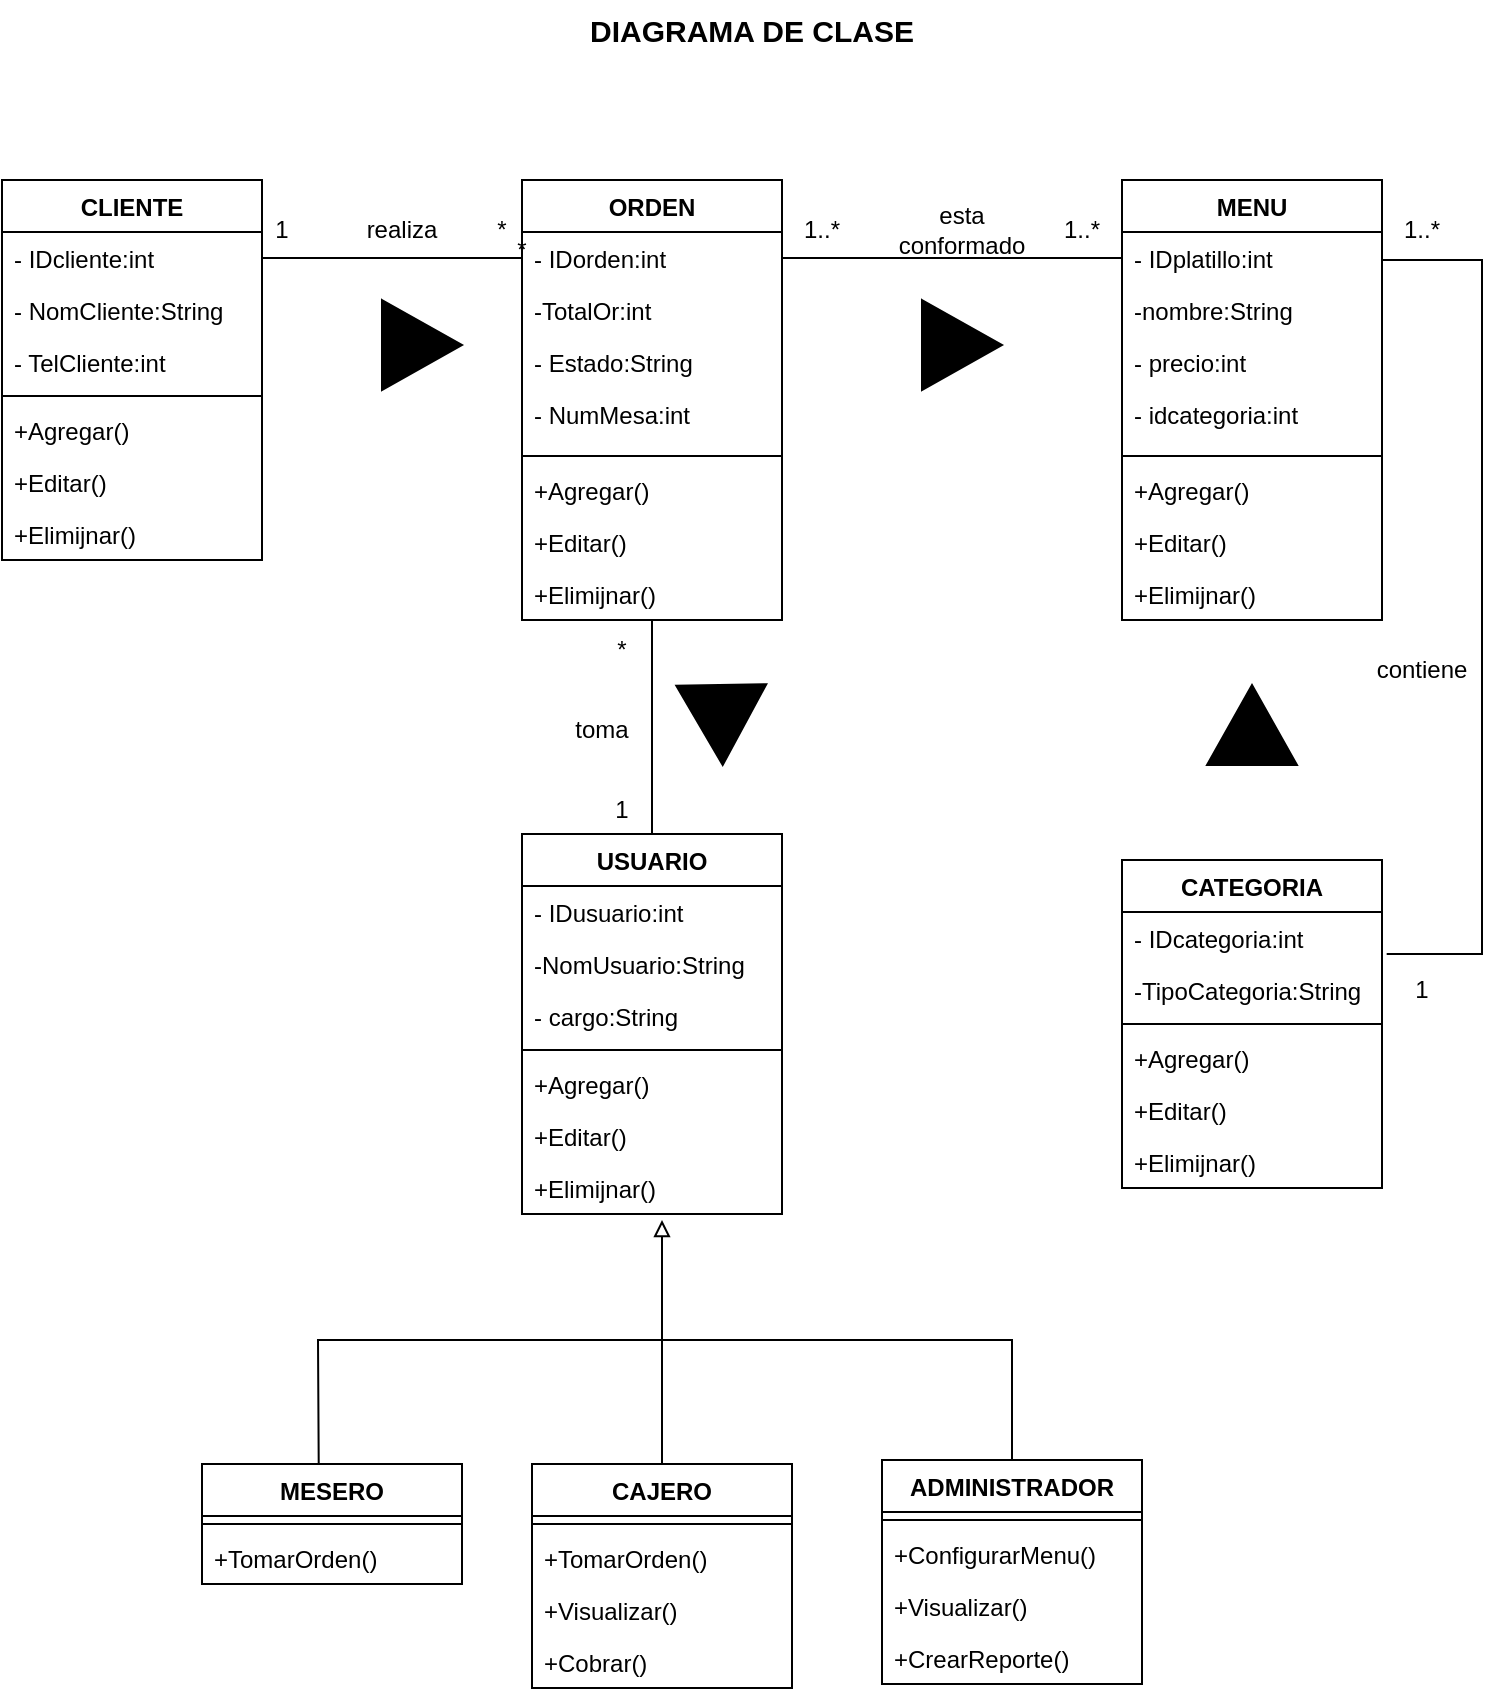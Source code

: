 <mxfile version="15.6.8" type="github">
  <diagram id="qQhlSFlE4UVL-qKhEQT7" name="Page-1">
    <mxGraphModel dx="1698" dy="3" grid="1" gridSize="10" guides="1" tooltips="1" connect="1" arrows="1" fold="1" page="1" pageScale="1" pageWidth="1169" pageHeight="827" math="0" shadow="0">
      <root>
        <mxCell id="0" />
        <mxCell id="1" parent="0" />
        <mxCell id="A5qt4LOctd-uwlwcJDt4-1" value="DIAGRAMA DE CLASE" style="text;html=1;strokeColor=none;fillColor=none;align=center;verticalAlign=middle;whiteSpace=wrap;rounded=0;fontStyle=1;fontSize=15;" vertex="1" parent="1">
          <mxGeometry x="465" y="1100" width="250" height="30" as="geometry" />
        </mxCell>
        <mxCell id="A5qt4LOctd-uwlwcJDt4-2" value="CLIENTE" style="swimlane;fontStyle=1;align=center;verticalAlign=top;childLayout=stackLayout;horizontal=1;startSize=26;horizontalStack=0;resizeParent=1;resizeParentMax=0;resizeLast=0;collapsible=1;marginBottom=0;" vertex="1" parent="1">
          <mxGeometry x="215" y="1190" width="130" height="190" as="geometry" />
        </mxCell>
        <mxCell id="A5qt4LOctd-uwlwcJDt4-3" value="- IDcliente:int" style="text;strokeColor=none;fillColor=none;align=left;verticalAlign=top;spacingLeft=4;spacingRight=4;overflow=hidden;rotatable=0;points=[[0,0.5],[1,0.5]];portConstraint=eastwest;" vertex="1" parent="A5qt4LOctd-uwlwcJDt4-2">
          <mxGeometry y="26" width="130" height="26" as="geometry" />
        </mxCell>
        <mxCell id="A5qt4LOctd-uwlwcJDt4-4" value="- NomCliente:String" style="text;strokeColor=none;fillColor=none;align=left;verticalAlign=top;spacingLeft=4;spacingRight=4;overflow=hidden;rotatable=0;points=[[0,0.5],[1,0.5]];portConstraint=eastwest;" vertex="1" parent="A5qt4LOctd-uwlwcJDt4-2">
          <mxGeometry y="52" width="130" height="26" as="geometry" />
        </mxCell>
        <mxCell id="A5qt4LOctd-uwlwcJDt4-5" value="- TelCliente:int" style="text;strokeColor=none;fillColor=none;align=left;verticalAlign=top;spacingLeft=4;spacingRight=4;overflow=hidden;rotatable=0;points=[[0,0.5],[1,0.5]];portConstraint=eastwest;" vertex="1" parent="A5qt4LOctd-uwlwcJDt4-2">
          <mxGeometry y="78" width="130" height="26" as="geometry" />
        </mxCell>
        <mxCell id="A5qt4LOctd-uwlwcJDt4-6" value="" style="line;strokeWidth=1;fillColor=none;align=left;verticalAlign=middle;spacingTop=-1;spacingLeft=3;spacingRight=3;rotatable=0;labelPosition=right;points=[];portConstraint=eastwest;" vertex="1" parent="A5qt4LOctd-uwlwcJDt4-2">
          <mxGeometry y="104" width="130" height="8" as="geometry" />
        </mxCell>
        <mxCell id="A5qt4LOctd-uwlwcJDt4-7" value="+Agregar()" style="text;strokeColor=none;fillColor=none;align=left;verticalAlign=top;spacingLeft=4;spacingRight=4;overflow=hidden;rotatable=0;points=[[0,0.5],[1,0.5]];portConstraint=eastwest;" vertex="1" parent="A5qt4LOctd-uwlwcJDt4-2">
          <mxGeometry y="112" width="130" height="26" as="geometry" />
        </mxCell>
        <mxCell id="A5qt4LOctd-uwlwcJDt4-8" value="+Editar()" style="text;strokeColor=none;fillColor=none;align=left;verticalAlign=top;spacingLeft=4;spacingRight=4;overflow=hidden;rotatable=0;points=[[0,0.5],[1,0.5]];portConstraint=eastwest;" vertex="1" parent="A5qt4LOctd-uwlwcJDt4-2">
          <mxGeometry y="138" width="130" height="26" as="geometry" />
        </mxCell>
        <mxCell id="A5qt4LOctd-uwlwcJDt4-9" value="+Elimijnar()" style="text;strokeColor=none;fillColor=none;align=left;verticalAlign=top;spacingLeft=4;spacingRight=4;overflow=hidden;rotatable=0;points=[[0,0.5],[1,0.5]];portConstraint=eastwest;" vertex="1" parent="A5qt4LOctd-uwlwcJDt4-2">
          <mxGeometry y="164" width="130" height="26" as="geometry" />
        </mxCell>
        <mxCell id="A5qt4LOctd-uwlwcJDt4-10" style="edgeStyle=orthogonalEdgeStyle;rounded=0;orthogonalLoop=1;jettySize=auto;html=1;entryX=0.5;entryY=0;entryDx=0;entryDy=0;endArrow=none;endFill=0;" edge="1" parent="1" source="A5qt4LOctd-uwlwcJDt4-11">
          <mxGeometry relative="1" as="geometry">
            <mxPoint x="540" y="1520" as="targetPoint" />
          </mxGeometry>
        </mxCell>
        <mxCell id="A5qt4LOctd-uwlwcJDt4-11" value="ORDEN" style="swimlane;fontStyle=1;align=center;verticalAlign=top;childLayout=stackLayout;horizontal=1;startSize=26;horizontalStack=0;resizeParent=1;resizeParentMax=0;resizeLast=0;collapsible=1;marginBottom=0;" vertex="1" parent="1">
          <mxGeometry x="475" y="1190" width="130" height="220" as="geometry" />
        </mxCell>
        <mxCell id="A5qt4LOctd-uwlwcJDt4-12" value="- IDorden:int" style="text;strokeColor=none;fillColor=none;align=left;verticalAlign=top;spacingLeft=4;spacingRight=4;overflow=hidden;rotatable=0;points=[[0,0.5],[1,0.5]];portConstraint=eastwest;" vertex="1" parent="A5qt4LOctd-uwlwcJDt4-11">
          <mxGeometry y="26" width="130" height="26" as="geometry" />
        </mxCell>
        <mxCell id="A5qt4LOctd-uwlwcJDt4-13" value="-TotalOr:int" style="text;strokeColor=none;fillColor=none;align=left;verticalAlign=top;spacingLeft=4;spacingRight=4;overflow=hidden;rotatable=0;points=[[0,0.5],[1,0.5]];portConstraint=eastwest;" vertex="1" parent="A5qt4LOctd-uwlwcJDt4-11">
          <mxGeometry y="52" width="130" height="26" as="geometry" />
        </mxCell>
        <mxCell id="A5qt4LOctd-uwlwcJDt4-14" value="- Estado:String" style="text;strokeColor=none;fillColor=none;align=left;verticalAlign=top;spacingLeft=4;spacingRight=4;overflow=hidden;rotatable=0;points=[[0,0.5],[1,0.5]];portConstraint=eastwest;" vertex="1" parent="A5qt4LOctd-uwlwcJDt4-11">
          <mxGeometry y="78" width="130" height="26" as="geometry" />
        </mxCell>
        <mxCell id="A5qt4LOctd-uwlwcJDt4-15" value="- NumMesa:int" style="text;strokeColor=none;fillColor=none;align=left;verticalAlign=top;spacingLeft=4;spacingRight=4;overflow=hidden;rotatable=0;points=[[0,0.5],[1,0.5]];portConstraint=eastwest;" vertex="1" parent="A5qt4LOctd-uwlwcJDt4-11">
          <mxGeometry y="104" width="130" height="30" as="geometry" />
        </mxCell>
        <mxCell id="A5qt4LOctd-uwlwcJDt4-16" value="" style="line;strokeWidth=1;fillColor=none;align=left;verticalAlign=middle;spacingTop=-1;spacingLeft=3;spacingRight=3;rotatable=0;labelPosition=right;points=[];portConstraint=eastwest;" vertex="1" parent="A5qt4LOctd-uwlwcJDt4-11">
          <mxGeometry y="134" width="130" height="8" as="geometry" />
        </mxCell>
        <mxCell id="A5qt4LOctd-uwlwcJDt4-17" value="+Agregar()" style="text;strokeColor=none;fillColor=none;align=left;verticalAlign=top;spacingLeft=4;spacingRight=4;overflow=hidden;rotatable=0;points=[[0,0.5],[1,0.5]];portConstraint=eastwest;" vertex="1" parent="A5qt4LOctd-uwlwcJDt4-11">
          <mxGeometry y="142" width="130" height="26" as="geometry" />
        </mxCell>
        <mxCell id="A5qt4LOctd-uwlwcJDt4-18" value="+Editar()" style="text;strokeColor=none;fillColor=none;align=left;verticalAlign=top;spacingLeft=4;spacingRight=4;overflow=hidden;rotatable=0;points=[[0,0.5],[1,0.5]];portConstraint=eastwest;" vertex="1" parent="A5qt4LOctd-uwlwcJDt4-11">
          <mxGeometry y="168" width="130" height="26" as="geometry" />
        </mxCell>
        <mxCell id="A5qt4LOctd-uwlwcJDt4-19" value="+Elimijnar()" style="text;strokeColor=none;fillColor=none;align=left;verticalAlign=top;spacingLeft=4;spacingRight=4;overflow=hidden;rotatable=0;points=[[0,0.5],[1,0.5]];portConstraint=eastwest;" vertex="1" parent="A5qt4LOctd-uwlwcJDt4-11">
          <mxGeometry y="194" width="130" height="26" as="geometry" />
        </mxCell>
        <mxCell id="A5qt4LOctd-uwlwcJDt4-20" style="edgeStyle=orthogonalEdgeStyle;rounded=0;orthogonalLoop=1;jettySize=auto;html=1;entryX=1.018;entryY=0.808;entryDx=0;entryDy=0;entryPerimeter=0;endArrow=none;endFill=0;" edge="1" parent="1" source="A5qt4LOctd-uwlwcJDt4-21" target="A5qt4LOctd-uwlwcJDt4-39">
          <mxGeometry relative="1" as="geometry">
            <Array as="points">
              <mxPoint x="955" y="1230" />
              <mxPoint x="955" y="1577" />
            </Array>
          </mxGeometry>
        </mxCell>
        <mxCell id="A5qt4LOctd-uwlwcJDt4-21" value="MENU" style="swimlane;fontStyle=1;align=center;verticalAlign=top;childLayout=stackLayout;horizontal=1;startSize=26;horizontalStack=0;resizeParent=1;resizeParentMax=0;resizeLast=0;collapsible=1;marginBottom=0;" vertex="1" parent="1">
          <mxGeometry x="775" y="1190" width="130" height="220" as="geometry" />
        </mxCell>
        <mxCell id="A5qt4LOctd-uwlwcJDt4-22" value="- IDplatillo:int" style="text;strokeColor=none;fillColor=none;align=left;verticalAlign=top;spacingLeft=4;spacingRight=4;overflow=hidden;rotatable=0;points=[[0,0.5],[1,0.5]];portConstraint=eastwest;" vertex="1" parent="A5qt4LOctd-uwlwcJDt4-21">
          <mxGeometry y="26" width="130" height="26" as="geometry" />
        </mxCell>
        <mxCell id="A5qt4LOctd-uwlwcJDt4-23" value="-nombre:String" style="text;strokeColor=none;fillColor=none;align=left;verticalAlign=top;spacingLeft=4;spacingRight=4;overflow=hidden;rotatable=0;points=[[0,0.5],[1,0.5]];portConstraint=eastwest;" vertex="1" parent="A5qt4LOctd-uwlwcJDt4-21">
          <mxGeometry y="52" width="130" height="26" as="geometry" />
        </mxCell>
        <mxCell id="A5qt4LOctd-uwlwcJDt4-24" value="- precio:int" style="text;strokeColor=none;fillColor=none;align=left;verticalAlign=top;spacingLeft=4;spacingRight=4;overflow=hidden;rotatable=0;points=[[0,0.5],[1,0.5]];portConstraint=eastwest;" vertex="1" parent="A5qt4LOctd-uwlwcJDt4-21">
          <mxGeometry y="78" width="130" height="26" as="geometry" />
        </mxCell>
        <mxCell id="A5qt4LOctd-uwlwcJDt4-25" value="- idcategoria:int" style="text;strokeColor=none;fillColor=none;align=left;verticalAlign=top;spacingLeft=4;spacingRight=4;overflow=hidden;rotatable=0;points=[[0,0.5],[1,0.5]];portConstraint=eastwest;" vertex="1" parent="A5qt4LOctd-uwlwcJDt4-21">
          <mxGeometry y="104" width="130" height="30" as="geometry" />
        </mxCell>
        <mxCell id="A5qt4LOctd-uwlwcJDt4-26" value="" style="line;strokeWidth=1;fillColor=none;align=left;verticalAlign=middle;spacingTop=-1;spacingLeft=3;spacingRight=3;rotatable=0;labelPosition=right;points=[];portConstraint=eastwest;" vertex="1" parent="A5qt4LOctd-uwlwcJDt4-21">
          <mxGeometry y="134" width="130" height="8" as="geometry" />
        </mxCell>
        <mxCell id="A5qt4LOctd-uwlwcJDt4-27" value="+Agregar()" style="text;strokeColor=none;fillColor=none;align=left;verticalAlign=top;spacingLeft=4;spacingRight=4;overflow=hidden;rotatable=0;points=[[0,0.5],[1,0.5]];portConstraint=eastwest;" vertex="1" parent="A5qt4LOctd-uwlwcJDt4-21">
          <mxGeometry y="142" width="130" height="26" as="geometry" />
        </mxCell>
        <mxCell id="A5qt4LOctd-uwlwcJDt4-28" value="+Editar()" style="text;strokeColor=none;fillColor=none;align=left;verticalAlign=top;spacingLeft=4;spacingRight=4;overflow=hidden;rotatable=0;points=[[0,0.5],[1,0.5]];portConstraint=eastwest;" vertex="1" parent="A5qt4LOctd-uwlwcJDt4-21">
          <mxGeometry y="168" width="130" height="26" as="geometry" />
        </mxCell>
        <mxCell id="A5qt4LOctd-uwlwcJDt4-29" value="+Elimijnar()" style="text;strokeColor=none;fillColor=none;align=left;verticalAlign=top;spacingLeft=4;spacingRight=4;overflow=hidden;rotatable=0;points=[[0,0.5],[1,0.5]];portConstraint=eastwest;" vertex="1" parent="A5qt4LOctd-uwlwcJDt4-21">
          <mxGeometry y="194" width="130" height="26" as="geometry" />
        </mxCell>
        <mxCell id="A5qt4LOctd-uwlwcJDt4-30" value="USUARIO" style="swimlane;fontStyle=1;align=center;verticalAlign=top;childLayout=stackLayout;horizontal=1;startSize=26;horizontalStack=0;resizeParent=1;resizeParentMax=0;resizeLast=0;collapsible=1;marginBottom=0;" vertex="1" parent="1">
          <mxGeometry x="475" y="1517" width="130" height="190" as="geometry" />
        </mxCell>
        <mxCell id="A5qt4LOctd-uwlwcJDt4-31" value="- IDusuario:int" style="text;strokeColor=none;fillColor=none;align=left;verticalAlign=top;spacingLeft=4;spacingRight=4;overflow=hidden;rotatable=0;points=[[0,0.5],[1,0.5]];portConstraint=eastwest;" vertex="1" parent="A5qt4LOctd-uwlwcJDt4-30">
          <mxGeometry y="26" width="130" height="26" as="geometry" />
        </mxCell>
        <mxCell id="A5qt4LOctd-uwlwcJDt4-32" value="-NomUsuario:String" style="text;strokeColor=none;fillColor=none;align=left;verticalAlign=top;spacingLeft=4;spacingRight=4;overflow=hidden;rotatable=0;points=[[0,0.5],[1,0.5]];portConstraint=eastwest;" vertex="1" parent="A5qt4LOctd-uwlwcJDt4-30">
          <mxGeometry y="52" width="130" height="26" as="geometry" />
        </mxCell>
        <mxCell id="A5qt4LOctd-uwlwcJDt4-33" value="- cargo:String" style="text;strokeColor=none;fillColor=none;align=left;verticalAlign=top;spacingLeft=4;spacingRight=4;overflow=hidden;rotatable=0;points=[[0,0.5],[1,0.5]];portConstraint=eastwest;" vertex="1" parent="A5qt4LOctd-uwlwcJDt4-30">
          <mxGeometry y="78" width="130" height="26" as="geometry" />
        </mxCell>
        <mxCell id="A5qt4LOctd-uwlwcJDt4-34" value="" style="line;strokeWidth=1;fillColor=none;align=left;verticalAlign=middle;spacingTop=-1;spacingLeft=3;spacingRight=3;rotatable=0;labelPosition=right;points=[];portConstraint=eastwest;" vertex="1" parent="A5qt4LOctd-uwlwcJDt4-30">
          <mxGeometry y="104" width="130" height="8" as="geometry" />
        </mxCell>
        <mxCell id="A5qt4LOctd-uwlwcJDt4-35" value="+Agregar()" style="text;strokeColor=none;fillColor=none;align=left;verticalAlign=top;spacingLeft=4;spacingRight=4;overflow=hidden;rotatable=0;points=[[0,0.5],[1,0.5]];portConstraint=eastwest;" vertex="1" parent="A5qt4LOctd-uwlwcJDt4-30">
          <mxGeometry y="112" width="130" height="26" as="geometry" />
        </mxCell>
        <mxCell id="A5qt4LOctd-uwlwcJDt4-36" value="+Editar()" style="text;strokeColor=none;fillColor=none;align=left;verticalAlign=top;spacingLeft=4;spacingRight=4;overflow=hidden;rotatable=0;points=[[0,0.5],[1,0.5]];portConstraint=eastwest;" vertex="1" parent="A5qt4LOctd-uwlwcJDt4-30">
          <mxGeometry y="138" width="130" height="26" as="geometry" />
        </mxCell>
        <mxCell id="A5qt4LOctd-uwlwcJDt4-37" value="+Elimijnar()" style="text;strokeColor=none;fillColor=none;align=left;verticalAlign=top;spacingLeft=4;spacingRight=4;overflow=hidden;rotatable=0;points=[[0,0.5],[1,0.5]];portConstraint=eastwest;" vertex="1" parent="A5qt4LOctd-uwlwcJDt4-30">
          <mxGeometry y="164" width="130" height="26" as="geometry" />
        </mxCell>
        <mxCell id="A5qt4LOctd-uwlwcJDt4-38" value="CATEGORIA" style="swimlane;fontStyle=1;align=center;verticalAlign=top;childLayout=stackLayout;horizontal=1;startSize=26;horizontalStack=0;resizeParent=1;resizeParentMax=0;resizeLast=0;collapsible=1;marginBottom=0;" vertex="1" parent="1">
          <mxGeometry x="775" y="1530" width="130" height="164" as="geometry" />
        </mxCell>
        <mxCell id="A5qt4LOctd-uwlwcJDt4-39" value="- IDcategoria:int" style="text;strokeColor=none;fillColor=none;align=left;verticalAlign=top;spacingLeft=4;spacingRight=4;overflow=hidden;rotatable=0;points=[[0,0.5],[1,0.5]];portConstraint=eastwest;" vertex="1" parent="A5qt4LOctd-uwlwcJDt4-38">
          <mxGeometry y="26" width="130" height="26" as="geometry" />
        </mxCell>
        <mxCell id="A5qt4LOctd-uwlwcJDt4-40" value="-TipoCategoria:String" style="text;strokeColor=none;fillColor=none;align=left;verticalAlign=top;spacingLeft=4;spacingRight=4;overflow=hidden;rotatable=0;points=[[0,0.5],[1,0.5]];portConstraint=eastwest;" vertex="1" parent="A5qt4LOctd-uwlwcJDt4-38">
          <mxGeometry y="52" width="130" height="26" as="geometry" />
        </mxCell>
        <mxCell id="A5qt4LOctd-uwlwcJDt4-41" value="" style="line;strokeWidth=1;fillColor=none;align=left;verticalAlign=middle;spacingTop=-1;spacingLeft=3;spacingRight=3;rotatable=0;labelPosition=right;points=[];portConstraint=eastwest;" vertex="1" parent="A5qt4LOctd-uwlwcJDt4-38">
          <mxGeometry y="78" width="130" height="8" as="geometry" />
        </mxCell>
        <mxCell id="A5qt4LOctd-uwlwcJDt4-42" value="+Agregar()" style="text;strokeColor=none;fillColor=none;align=left;verticalAlign=top;spacingLeft=4;spacingRight=4;overflow=hidden;rotatable=0;points=[[0,0.5],[1,0.5]];portConstraint=eastwest;" vertex="1" parent="A5qt4LOctd-uwlwcJDt4-38">
          <mxGeometry y="86" width="130" height="26" as="geometry" />
        </mxCell>
        <mxCell id="A5qt4LOctd-uwlwcJDt4-43" value="+Editar()" style="text;strokeColor=none;fillColor=none;align=left;verticalAlign=top;spacingLeft=4;spacingRight=4;overflow=hidden;rotatable=0;points=[[0,0.5],[1,0.5]];portConstraint=eastwest;" vertex="1" parent="A5qt4LOctd-uwlwcJDt4-38">
          <mxGeometry y="112" width="130" height="26" as="geometry" />
        </mxCell>
        <mxCell id="A5qt4LOctd-uwlwcJDt4-44" value="+Elimijnar()" style="text;strokeColor=none;fillColor=none;align=left;verticalAlign=top;spacingLeft=4;spacingRight=4;overflow=hidden;rotatable=0;points=[[0,0.5],[1,0.5]];portConstraint=eastwest;" vertex="1" parent="A5qt4LOctd-uwlwcJDt4-38">
          <mxGeometry y="138" width="130" height="26" as="geometry" />
        </mxCell>
        <mxCell id="A5qt4LOctd-uwlwcJDt4-45" style="edgeStyle=orthogonalEdgeStyle;rounded=0;orthogonalLoop=1;jettySize=auto;html=1;entryX=0;entryY=0.5;entryDx=0;entryDy=0;endArrow=none;endFill=0;" edge="1" parent="1" source="A5qt4LOctd-uwlwcJDt4-3" target="A5qt4LOctd-uwlwcJDt4-12">
          <mxGeometry relative="1" as="geometry" />
        </mxCell>
        <mxCell id="A5qt4LOctd-uwlwcJDt4-46" value="" style="triangle;whiteSpace=wrap;html=1;fillColor=#000000;" vertex="1" parent="1">
          <mxGeometry x="405" y="1250" width="40" height="45" as="geometry" />
        </mxCell>
        <mxCell id="A5qt4LOctd-uwlwcJDt4-47" value="1" style="text;html=1;strokeColor=none;fillColor=none;align=center;verticalAlign=middle;whiteSpace=wrap;rounded=0;" vertex="1" parent="1">
          <mxGeometry x="325" y="1200" width="60" height="30" as="geometry" />
        </mxCell>
        <mxCell id="A5qt4LOctd-uwlwcJDt4-48" value="*" style="text;html=1;strokeColor=none;fillColor=none;align=center;verticalAlign=middle;whiteSpace=wrap;rounded=0;" vertex="1" parent="1">
          <mxGeometry x="435" y="1200" width="60" height="30" as="geometry" />
        </mxCell>
        <mxCell id="A5qt4LOctd-uwlwcJDt4-49" value="realiza" style="text;html=1;strokeColor=none;fillColor=none;align=center;verticalAlign=middle;whiteSpace=wrap;rounded=0;" vertex="1" parent="1">
          <mxGeometry x="385" y="1200" width="60" height="30" as="geometry" />
        </mxCell>
        <mxCell id="A5qt4LOctd-uwlwcJDt4-50" value="" style="triangle;whiteSpace=wrap;html=1;fillColor=#000000;" vertex="1" parent="1">
          <mxGeometry x="675" y="1250" width="40" height="45" as="geometry" />
        </mxCell>
        <mxCell id="A5qt4LOctd-uwlwcJDt4-51" style="edgeStyle=orthogonalEdgeStyle;rounded=0;orthogonalLoop=1;jettySize=auto;html=1;entryX=0;entryY=0.5;entryDx=0;entryDy=0;endArrow=none;endFill=0;" edge="1" parent="1" source="A5qt4LOctd-uwlwcJDt4-12" target="A5qt4LOctd-uwlwcJDt4-22">
          <mxGeometry relative="1" as="geometry" />
        </mxCell>
        <mxCell id="A5qt4LOctd-uwlwcJDt4-52" value="1..*" style="text;html=1;strokeColor=none;fillColor=none;align=center;verticalAlign=middle;whiteSpace=wrap;rounded=0;" vertex="1" parent="1">
          <mxGeometry x="595" y="1200" width="60" height="30" as="geometry" />
        </mxCell>
        <mxCell id="A5qt4LOctd-uwlwcJDt4-53" value="1..*" style="text;html=1;strokeColor=none;fillColor=none;align=center;verticalAlign=middle;whiteSpace=wrap;rounded=0;" vertex="1" parent="1">
          <mxGeometry x="725" y="1200" width="60" height="30" as="geometry" />
        </mxCell>
        <mxCell id="A5qt4LOctd-uwlwcJDt4-54" value="esta conformado" style="text;html=1;strokeColor=none;fillColor=none;align=center;verticalAlign=middle;whiteSpace=wrap;rounded=0;" vertex="1" parent="1">
          <mxGeometry x="665" y="1200" width="60" height="30" as="geometry" />
        </mxCell>
        <mxCell id="A5qt4LOctd-uwlwcJDt4-55" value="" style="triangle;whiteSpace=wrap;html=1;fillColor=#000000;rotation=-90;" vertex="1" parent="1">
          <mxGeometry x="820" y="1440" width="40" height="45" as="geometry" />
        </mxCell>
        <mxCell id="A5qt4LOctd-uwlwcJDt4-56" value="*" style="text;html=1;strokeColor=none;fillColor=none;align=center;verticalAlign=middle;whiteSpace=wrap;rounded=0;" vertex="1" parent="1">
          <mxGeometry x="445" y="1210" width="60" height="30" as="geometry" />
        </mxCell>
        <mxCell id="A5qt4LOctd-uwlwcJDt4-57" value="1..*" style="text;html=1;strokeColor=none;fillColor=none;align=center;verticalAlign=middle;whiteSpace=wrap;rounded=0;" vertex="1" parent="1">
          <mxGeometry x="895" y="1200" width="60" height="30" as="geometry" />
        </mxCell>
        <mxCell id="A5qt4LOctd-uwlwcJDt4-58" value="1" style="text;html=1;strokeColor=none;fillColor=none;align=center;verticalAlign=middle;whiteSpace=wrap;rounded=0;" vertex="1" parent="1">
          <mxGeometry x="895" y="1580" width="60" height="30" as="geometry" />
        </mxCell>
        <mxCell id="A5qt4LOctd-uwlwcJDt4-59" value="contiene" style="text;html=1;strokeColor=none;fillColor=none;align=center;verticalAlign=middle;whiteSpace=wrap;rounded=0;" vertex="1" parent="1">
          <mxGeometry x="895" y="1420" width="60" height="30" as="geometry" />
        </mxCell>
        <mxCell id="A5qt4LOctd-uwlwcJDt4-60" value="" style="triangle;whiteSpace=wrap;html=1;fillColor=#000000;rotation=89;" vertex="1" parent="1">
          <mxGeometry x="555" y="1440" width="40" height="45" as="geometry" />
        </mxCell>
        <mxCell id="A5qt4LOctd-uwlwcJDt4-61" value="toma" style="text;html=1;strokeColor=none;fillColor=none;align=center;verticalAlign=middle;whiteSpace=wrap;rounded=0;" vertex="1" parent="1">
          <mxGeometry x="485" y="1450" width="60" height="30" as="geometry" />
        </mxCell>
        <mxCell id="A5qt4LOctd-uwlwcJDt4-62" value="1" style="text;html=1;strokeColor=none;fillColor=none;align=center;verticalAlign=middle;whiteSpace=wrap;rounded=0;" vertex="1" parent="1">
          <mxGeometry x="495" y="1490" width="60" height="30" as="geometry" />
        </mxCell>
        <mxCell id="A5qt4LOctd-uwlwcJDt4-63" value="*" style="text;html=1;strokeColor=none;fillColor=none;align=center;verticalAlign=middle;whiteSpace=wrap;rounded=0;" vertex="1" parent="1">
          <mxGeometry x="495" y="1410" width="60" height="30" as="geometry" />
        </mxCell>
        <mxCell id="A5qt4LOctd-uwlwcJDt4-64" style="edgeStyle=none;rounded=0;orthogonalLoop=1;jettySize=auto;html=1;endArrow=none;endFill=0;" edge="1" parent="1" source="A5qt4LOctd-uwlwcJDt4-66">
          <mxGeometry relative="1" as="geometry">
            <mxPoint x="545" y="1770" as="targetPoint" />
          </mxGeometry>
        </mxCell>
        <mxCell id="A5qt4LOctd-uwlwcJDt4-65" style="edgeStyle=none;rounded=0;orthogonalLoop=1;jettySize=auto;html=1;endArrow=block;endFill=0;" edge="1" parent="1">
          <mxGeometry relative="1" as="geometry">
            <Array as="points" />
            <mxPoint x="545" y="1770" as="sourcePoint" />
            <mxPoint x="545" y="1710" as="targetPoint" />
          </mxGeometry>
        </mxCell>
        <mxCell id="A5qt4LOctd-uwlwcJDt4-66" value="CAJERO" style="swimlane;fontStyle=1;align=center;verticalAlign=top;childLayout=stackLayout;horizontal=1;startSize=26;horizontalStack=0;resizeParent=1;resizeParentMax=0;resizeLast=0;collapsible=1;marginBottom=0;" vertex="1" parent="1">
          <mxGeometry x="480" y="1832" width="130" height="112" as="geometry" />
        </mxCell>
        <mxCell id="A5qt4LOctd-uwlwcJDt4-67" value="" style="line;strokeWidth=1;fillColor=none;align=left;verticalAlign=middle;spacingTop=-1;spacingLeft=3;spacingRight=3;rotatable=0;labelPosition=right;points=[];portConstraint=eastwest;" vertex="1" parent="A5qt4LOctd-uwlwcJDt4-66">
          <mxGeometry y="26" width="130" height="8" as="geometry" />
        </mxCell>
        <mxCell id="A5qt4LOctd-uwlwcJDt4-68" value="+TomarOrden()" style="text;strokeColor=none;fillColor=none;align=left;verticalAlign=top;spacingLeft=4;spacingRight=4;overflow=hidden;rotatable=0;points=[[0,0.5],[1,0.5]];portConstraint=eastwest;" vertex="1" parent="A5qt4LOctd-uwlwcJDt4-66">
          <mxGeometry y="34" width="130" height="26" as="geometry" />
        </mxCell>
        <mxCell id="A5qt4LOctd-uwlwcJDt4-69" value="+Visualizar()" style="text;strokeColor=none;fillColor=none;align=left;verticalAlign=top;spacingLeft=4;spacingRight=4;overflow=hidden;rotatable=0;points=[[0,0.5],[1,0.5]];portConstraint=eastwest;" vertex="1" parent="A5qt4LOctd-uwlwcJDt4-66">
          <mxGeometry y="60" width="130" height="26" as="geometry" />
        </mxCell>
        <mxCell id="A5qt4LOctd-uwlwcJDt4-70" value="+Cobrar()" style="text;strokeColor=none;fillColor=none;align=left;verticalAlign=top;spacingLeft=4;spacingRight=4;overflow=hidden;rotatable=0;points=[[0,0.5],[1,0.5]];portConstraint=eastwest;" vertex="1" parent="A5qt4LOctd-uwlwcJDt4-66">
          <mxGeometry y="86" width="130" height="26" as="geometry" />
        </mxCell>
        <mxCell id="A5qt4LOctd-uwlwcJDt4-71" style="edgeStyle=none;rounded=0;orthogonalLoop=1;jettySize=auto;html=1;endArrow=none;endFill=0;entryX=0.449;entryY=0.028;entryDx=0;entryDy=0;entryPerimeter=0;" edge="1" parent="1" source="A5qt4LOctd-uwlwcJDt4-72" target="A5qt4LOctd-uwlwcJDt4-77">
          <mxGeometry relative="1" as="geometry">
            <mxPoint x="375" y="1770" as="targetPoint" />
            <Array as="points">
              <mxPoint x="720" y="1770" />
              <mxPoint x="373" y="1770" />
            </Array>
          </mxGeometry>
        </mxCell>
        <mxCell id="A5qt4LOctd-uwlwcJDt4-72" value="ADMINISTRADOR" style="swimlane;fontStyle=1;align=center;verticalAlign=top;childLayout=stackLayout;horizontal=1;startSize=26;horizontalStack=0;resizeParent=1;resizeParentMax=0;resizeLast=0;collapsible=1;marginBottom=0;" vertex="1" parent="1">
          <mxGeometry x="655" y="1830" width="130" height="112" as="geometry" />
        </mxCell>
        <mxCell id="A5qt4LOctd-uwlwcJDt4-73" value="" style="line;strokeWidth=1;fillColor=none;align=left;verticalAlign=middle;spacingTop=-1;spacingLeft=3;spacingRight=3;rotatable=0;labelPosition=right;points=[];portConstraint=eastwest;" vertex="1" parent="A5qt4LOctd-uwlwcJDt4-72">
          <mxGeometry y="26" width="130" height="8" as="geometry" />
        </mxCell>
        <mxCell id="A5qt4LOctd-uwlwcJDt4-74" value="+ConfigurarMenu()" style="text;strokeColor=none;fillColor=none;align=left;verticalAlign=top;spacingLeft=4;spacingRight=4;overflow=hidden;rotatable=0;points=[[0,0.5],[1,0.5]];portConstraint=eastwest;" vertex="1" parent="A5qt4LOctd-uwlwcJDt4-72">
          <mxGeometry y="34" width="130" height="26" as="geometry" />
        </mxCell>
        <mxCell id="A5qt4LOctd-uwlwcJDt4-75" value="+Visualizar()" style="text;strokeColor=none;fillColor=none;align=left;verticalAlign=top;spacingLeft=4;spacingRight=4;overflow=hidden;rotatable=0;points=[[0,0.5],[1,0.5]];portConstraint=eastwest;" vertex="1" parent="A5qt4LOctd-uwlwcJDt4-72">
          <mxGeometry y="60" width="130" height="26" as="geometry" />
        </mxCell>
        <mxCell id="A5qt4LOctd-uwlwcJDt4-76" value="+CrearReporte()" style="text;strokeColor=none;fillColor=none;align=left;verticalAlign=top;spacingLeft=4;spacingRight=4;overflow=hidden;rotatable=0;points=[[0,0.5],[1,0.5]];portConstraint=eastwest;" vertex="1" parent="A5qt4LOctd-uwlwcJDt4-72">
          <mxGeometry y="86" width="130" height="26" as="geometry" />
        </mxCell>
        <mxCell id="A5qt4LOctd-uwlwcJDt4-77" value="MESERO" style="swimlane;fontStyle=1;align=center;verticalAlign=top;childLayout=stackLayout;horizontal=1;startSize=26;horizontalStack=0;resizeParent=1;resizeParentMax=0;resizeLast=0;collapsible=1;marginBottom=0;" vertex="1" parent="1">
          <mxGeometry x="315" y="1832" width="130" height="60" as="geometry" />
        </mxCell>
        <mxCell id="A5qt4LOctd-uwlwcJDt4-78" value="" style="line;strokeWidth=1;fillColor=none;align=left;verticalAlign=middle;spacingTop=-1;spacingLeft=3;spacingRight=3;rotatable=0;labelPosition=right;points=[];portConstraint=eastwest;" vertex="1" parent="A5qt4LOctd-uwlwcJDt4-77">
          <mxGeometry y="26" width="130" height="8" as="geometry" />
        </mxCell>
        <mxCell id="A5qt4LOctd-uwlwcJDt4-79" value="+TomarOrden()" style="text;strokeColor=none;fillColor=none;align=left;verticalAlign=top;spacingLeft=4;spacingRight=4;overflow=hidden;rotatable=0;points=[[0,0.5],[1,0.5]];portConstraint=eastwest;" vertex="1" parent="A5qt4LOctd-uwlwcJDt4-77">
          <mxGeometry y="34" width="130" height="26" as="geometry" />
        </mxCell>
      </root>
    </mxGraphModel>
  </diagram>
</mxfile>
